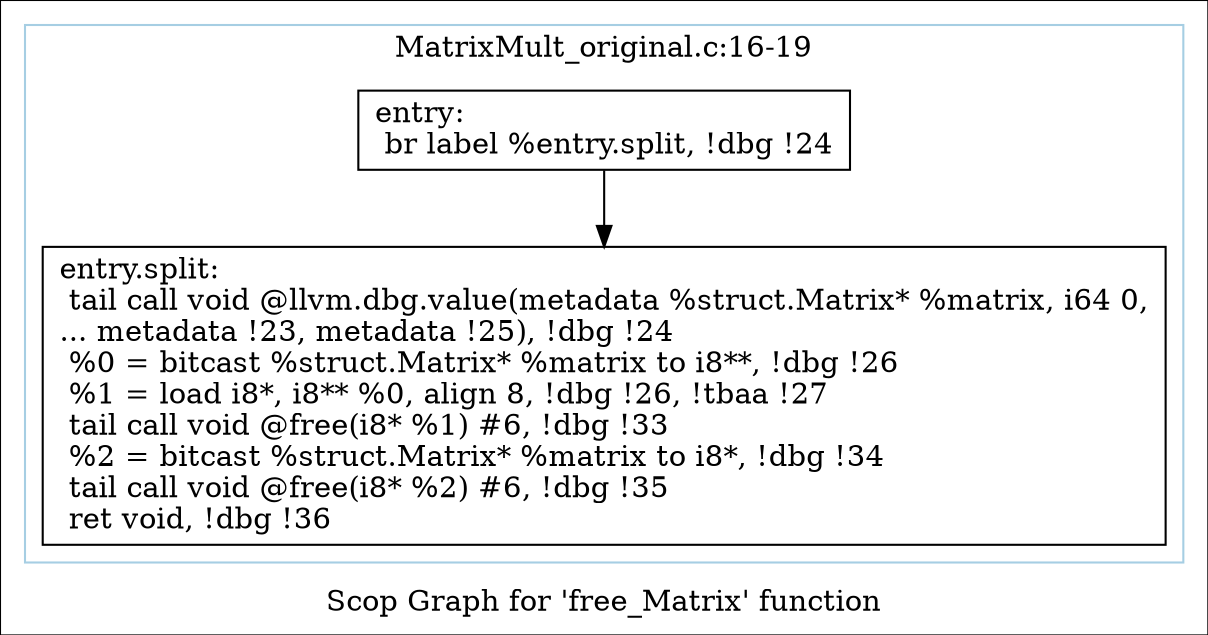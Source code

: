 digraph "Scop Graph for 'free_Matrix' function" {
	label="Scop Graph for 'free_Matrix' function";

	Node0xb331310 [shape=record,label="{entry:\l  br label %entry.split, !dbg !24\l}"];
	Node0xb331310 -> Node0xb2e2d50;
	Node0xb2e2d50 [shape=record,label="{entry.split:                                      \l  tail call void @llvm.dbg.value(metadata %struct.Matrix* %matrix, i64 0,\l... metadata !23, metadata !25), !dbg !24\l  %0 = bitcast %struct.Matrix* %matrix to i8**, !dbg !26\l  %1 = load i8*, i8** %0, align 8, !dbg !26, !tbaa !27\l  tail call void @free(i8* %1) #6, !dbg !33\l  %2 = bitcast %struct.Matrix* %matrix to i8*, !dbg !34\l  tail call void @free(i8* %2) #6, !dbg !35\l  ret void, !dbg !36\l}"];
	colorscheme = "paired12"
        subgraph cluster_0xb358710 {
          label = "MatrixMult_original.c:16-19
";
          style = solid;
          color = 1
          Node0xb331310;
          Node0xb2e2d50;
        }
}
